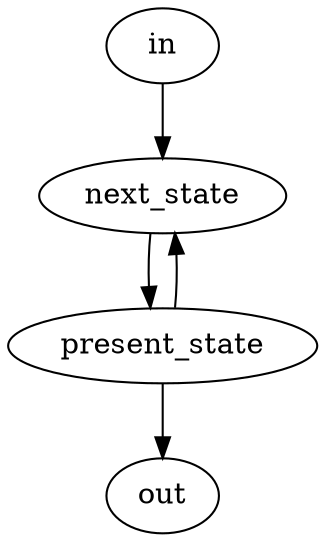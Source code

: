 strict digraph "" {
	next_state -> present_state	[weight=1.0];
	present_state -> next_state	[weight=5.0];
	present_state -> out	[weight=1.0];
	in -> next_state	[weight=4.0];
}
